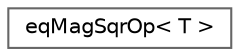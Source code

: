 digraph "Graphical Class Hierarchy"
{
 // LATEX_PDF_SIZE
  bgcolor="transparent";
  edge [fontname=Helvetica,fontsize=10,labelfontname=Helvetica,labelfontsize=10];
  node [fontname=Helvetica,fontsize=10,shape=box,height=0.2,width=0.4];
  rankdir="LR";
  Node0 [id="Node000000",label="eqMagSqrOp\< T \>",height=0.2,width=0.4,color="grey40", fillcolor="white", style="filled",URL="$structFoam_1_1eqMagSqrOp.html",tooltip=" "];
}

